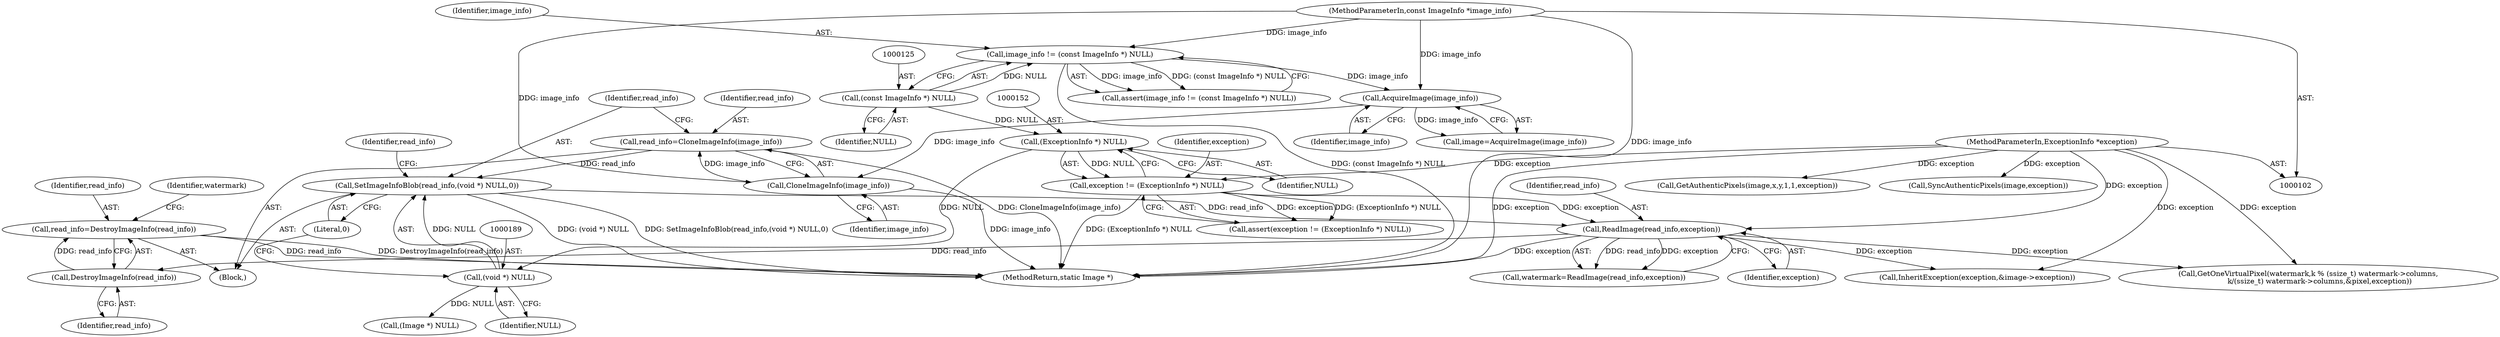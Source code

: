 digraph "0_ImageMagick_f6e9d0d9955e85bdd7540b251cd50d598dacc5e6_58@API" {
"1000203" [label="(Call,read_info=DestroyImageInfo(read_info))"];
"1000205" [label="(Call,DestroyImageInfo(read_info))"];
"1000200" [label="(Call,ReadImage(read_info,exception))"];
"1000186" [label="(Call,SetImageInfoBlob(read_info,(void *) NULL,0))"];
"1000182" [label="(Call,read_info=CloneImageInfo(image_info))"];
"1000184" [label="(Call,CloneImageInfo(image_info))"];
"1000165" [label="(Call,AcquireImage(image_info))"];
"1000122" [label="(Call,image_info != (const ImageInfo *) NULL)"];
"1000103" [label="(MethodParameterIn,const ImageInfo *image_info)"];
"1000124" [label="(Call,(const ImageInfo *) NULL)"];
"1000188" [label="(Call,(void *) NULL)"];
"1000151" [label="(Call,(ExceptionInfo *) NULL)"];
"1000149" [label="(Call,exception != (ExceptionInfo *) NULL)"];
"1000104" [label="(MethodParameterIn,ExceptionInfo *exception)"];
"1000195" [label="(Identifier,read_info)"];
"1000105" [label="(Block,)"];
"1000200" [label="(Call,ReadImage(read_info,exception))"];
"1000183" [label="(Identifier,read_info)"];
"1000153" [label="(Identifier,NULL)"];
"1000103" [label="(MethodParameterIn,const ImageInfo *image_info)"];
"1000123" [label="(Identifier,image_info)"];
"1000163" [label="(Call,image=AcquireImage(image_info))"];
"1000186" [label="(Call,SetImageInfoBlob(read_info,(void *) NULL,0))"];
"1000203" [label="(Call,read_info=DestroyImageInfo(read_info))"];
"1000508" [label="(MethodReturn,static Image *)"];
"1000150" [label="(Identifier,exception)"];
"1000151" [label="(Call,(ExceptionInfo *) NULL)"];
"1000206" [label="(Identifier,read_info)"];
"1000209" [label="(Identifier,watermark)"];
"1000190" [label="(Identifier,NULL)"];
"1000185" [label="(Identifier,image_info)"];
"1000165" [label="(Call,AcquireImage(image_info))"];
"1000260" [label="(Call,InheritException(exception,&image->exception))"];
"1000198" [label="(Call,watermark=ReadImage(read_info,exception))"];
"1000202" [label="(Identifier,exception)"];
"1000149" [label="(Call,exception != (ExceptionInfo *) NULL)"];
"1000184" [label="(Call,CloneImageInfo(image_info))"];
"1000367" [label="(Call,GetOneVirtualPixel(watermark,k % (ssize_t) watermark->columns,\n          k/(ssize_t) watermark->columns,&pixel,exception))"];
"1000104" [label="(MethodParameterIn,ExceptionInfo *exception)"];
"1000122" [label="(Call,image_info != (const ImageInfo *) NULL)"];
"1000187" [label="(Identifier,read_info)"];
"1000126" [label="(Identifier,NULL)"];
"1000201" [label="(Identifier,read_info)"];
"1000210" [label="(Call,(Image *) NULL)"];
"1000204" [label="(Identifier,read_info)"];
"1000191" [label="(Literal,0)"];
"1000148" [label="(Call,assert(exception != (ExceptionInfo *) NULL))"];
"1000388" [label="(Call,GetAuthenticPixels(image,x,y,1,1,exception))"];
"1000188" [label="(Call,(void *) NULL)"];
"1000444" [label="(Call,SyncAuthenticPixels(image,exception))"];
"1000166" [label="(Identifier,image_info)"];
"1000121" [label="(Call,assert(image_info != (const ImageInfo *) NULL))"];
"1000182" [label="(Call,read_info=CloneImageInfo(image_info))"];
"1000205" [label="(Call,DestroyImageInfo(read_info))"];
"1000124" [label="(Call,(const ImageInfo *) NULL)"];
"1000203" -> "1000105"  [label="AST: "];
"1000203" -> "1000205"  [label="CFG: "];
"1000204" -> "1000203"  [label="AST: "];
"1000205" -> "1000203"  [label="AST: "];
"1000209" -> "1000203"  [label="CFG: "];
"1000203" -> "1000508"  [label="DDG: DestroyImageInfo(read_info)"];
"1000203" -> "1000508"  [label="DDG: read_info"];
"1000205" -> "1000203"  [label="DDG: read_info"];
"1000205" -> "1000206"  [label="CFG: "];
"1000206" -> "1000205"  [label="AST: "];
"1000200" -> "1000205"  [label="DDG: read_info"];
"1000200" -> "1000198"  [label="AST: "];
"1000200" -> "1000202"  [label="CFG: "];
"1000201" -> "1000200"  [label="AST: "];
"1000202" -> "1000200"  [label="AST: "];
"1000198" -> "1000200"  [label="CFG: "];
"1000200" -> "1000508"  [label="DDG: exception"];
"1000200" -> "1000198"  [label="DDG: read_info"];
"1000200" -> "1000198"  [label="DDG: exception"];
"1000186" -> "1000200"  [label="DDG: read_info"];
"1000149" -> "1000200"  [label="DDG: exception"];
"1000104" -> "1000200"  [label="DDG: exception"];
"1000200" -> "1000260"  [label="DDG: exception"];
"1000200" -> "1000367"  [label="DDG: exception"];
"1000186" -> "1000105"  [label="AST: "];
"1000186" -> "1000191"  [label="CFG: "];
"1000187" -> "1000186"  [label="AST: "];
"1000188" -> "1000186"  [label="AST: "];
"1000191" -> "1000186"  [label="AST: "];
"1000195" -> "1000186"  [label="CFG: "];
"1000186" -> "1000508"  [label="DDG: (void *) NULL"];
"1000186" -> "1000508"  [label="DDG: SetImageInfoBlob(read_info,(void *) NULL,0)"];
"1000182" -> "1000186"  [label="DDG: read_info"];
"1000188" -> "1000186"  [label="DDG: NULL"];
"1000182" -> "1000105"  [label="AST: "];
"1000182" -> "1000184"  [label="CFG: "];
"1000183" -> "1000182"  [label="AST: "];
"1000184" -> "1000182"  [label="AST: "];
"1000187" -> "1000182"  [label="CFG: "];
"1000182" -> "1000508"  [label="DDG: CloneImageInfo(image_info)"];
"1000184" -> "1000182"  [label="DDG: image_info"];
"1000184" -> "1000185"  [label="CFG: "];
"1000185" -> "1000184"  [label="AST: "];
"1000184" -> "1000508"  [label="DDG: image_info"];
"1000165" -> "1000184"  [label="DDG: image_info"];
"1000103" -> "1000184"  [label="DDG: image_info"];
"1000165" -> "1000163"  [label="AST: "];
"1000165" -> "1000166"  [label="CFG: "];
"1000166" -> "1000165"  [label="AST: "];
"1000163" -> "1000165"  [label="CFG: "];
"1000165" -> "1000163"  [label="DDG: image_info"];
"1000122" -> "1000165"  [label="DDG: image_info"];
"1000103" -> "1000165"  [label="DDG: image_info"];
"1000122" -> "1000121"  [label="AST: "];
"1000122" -> "1000124"  [label="CFG: "];
"1000123" -> "1000122"  [label="AST: "];
"1000124" -> "1000122"  [label="AST: "];
"1000121" -> "1000122"  [label="CFG: "];
"1000122" -> "1000508"  [label="DDG: (const ImageInfo *) NULL"];
"1000122" -> "1000121"  [label="DDG: image_info"];
"1000122" -> "1000121"  [label="DDG: (const ImageInfo *) NULL"];
"1000103" -> "1000122"  [label="DDG: image_info"];
"1000124" -> "1000122"  [label="DDG: NULL"];
"1000103" -> "1000102"  [label="AST: "];
"1000103" -> "1000508"  [label="DDG: image_info"];
"1000124" -> "1000126"  [label="CFG: "];
"1000125" -> "1000124"  [label="AST: "];
"1000126" -> "1000124"  [label="AST: "];
"1000124" -> "1000151"  [label="DDG: NULL"];
"1000188" -> "1000190"  [label="CFG: "];
"1000189" -> "1000188"  [label="AST: "];
"1000190" -> "1000188"  [label="AST: "];
"1000191" -> "1000188"  [label="CFG: "];
"1000151" -> "1000188"  [label="DDG: NULL"];
"1000188" -> "1000210"  [label="DDG: NULL"];
"1000151" -> "1000149"  [label="AST: "];
"1000151" -> "1000153"  [label="CFG: "];
"1000152" -> "1000151"  [label="AST: "];
"1000153" -> "1000151"  [label="AST: "];
"1000149" -> "1000151"  [label="CFG: "];
"1000151" -> "1000149"  [label="DDG: NULL"];
"1000149" -> "1000148"  [label="AST: "];
"1000150" -> "1000149"  [label="AST: "];
"1000148" -> "1000149"  [label="CFG: "];
"1000149" -> "1000508"  [label="DDG: (ExceptionInfo *) NULL"];
"1000149" -> "1000148"  [label="DDG: exception"];
"1000149" -> "1000148"  [label="DDG: (ExceptionInfo *) NULL"];
"1000104" -> "1000149"  [label="DDG: exception"];
"1000104" -> "1000102"  [label="AST: "];
"1000104" -> "1000508"  [label="DDG: exception"];
"1000104" -> "1000260"  [label="DDG: exception"];
"1000104" -> "1000367"  [label="DDG: exception"];
"1000104" -> "1000388"  [label="DDG: exception"];
"1000104" -> "1000444"  [label="DDG: exception"];
}

